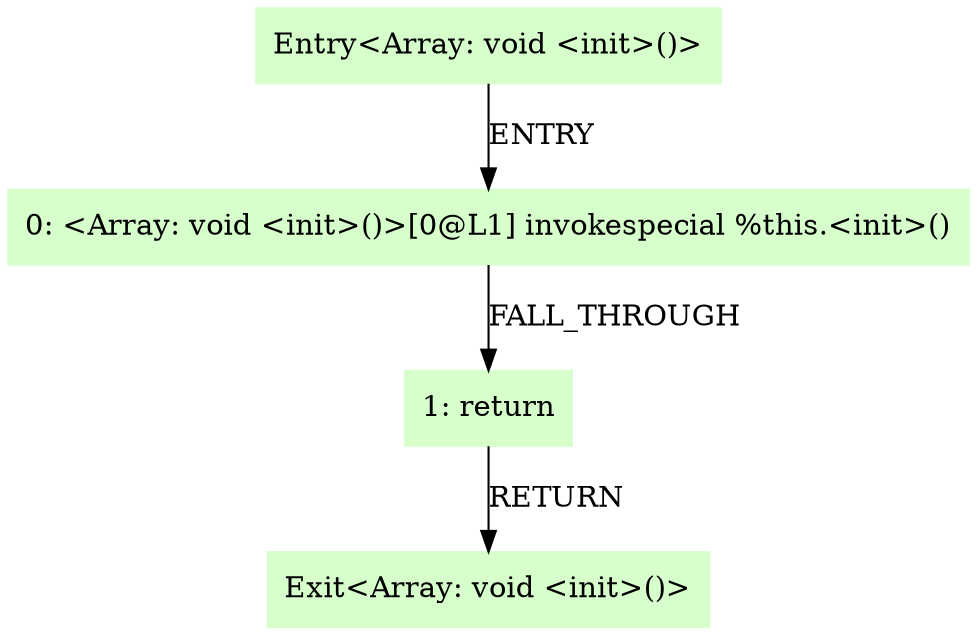 digraph G {
  node [shape=box,style=filled,color=".3 .2 1.0",];
  "0" [label="Entry<Array: void <init>()>",];
  "1" [label="0: <Array: void <init>()>[0@L1] invokespecial %this.<init>()",];
  "2" [label="1: return",];
  "3" [label="Exit<Array: void <init>()>",];
  "0" -> "1" [label="ENTRY",];
  "1" -> "2" [label="FALL_THROUGH",];
  "2" -> "3" [label="RETURN",];
}
